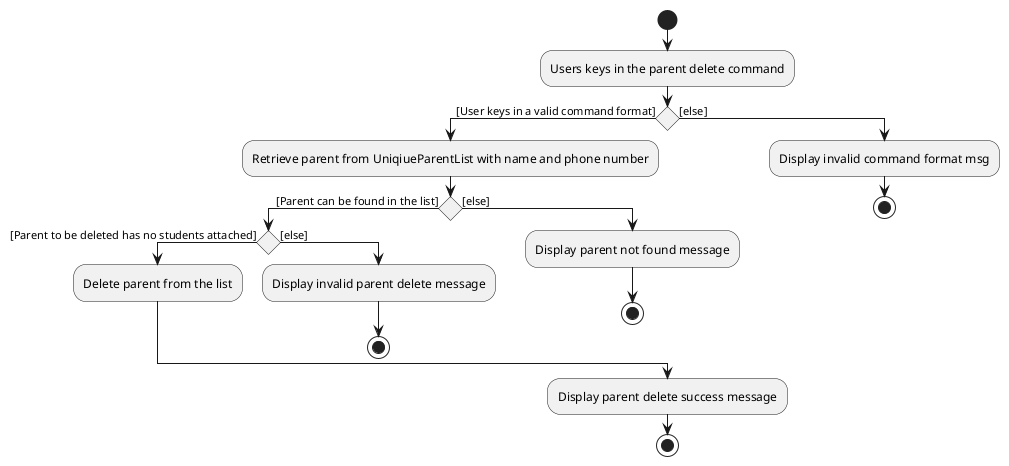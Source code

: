 @startuml
start
:Users keys in the parent delete command;

if () then ([User keys in a valid command format])
:Retrieve parent from UniqiueParentList with name and phone number;
    if () then ([Parent can be found in the list])
        if () then ([Parent to be deleted has no students attached])
            :Delete parent from the list;
            else ([else])
            :Display invalid parent delete message;
            stop
            endif
    else ([else])
    :Display parent not found message;
    stop
    endif
else ([else])
:Display invalid command format msg;
stop
endif
:Display parent delete success message;
stop
@enduml
